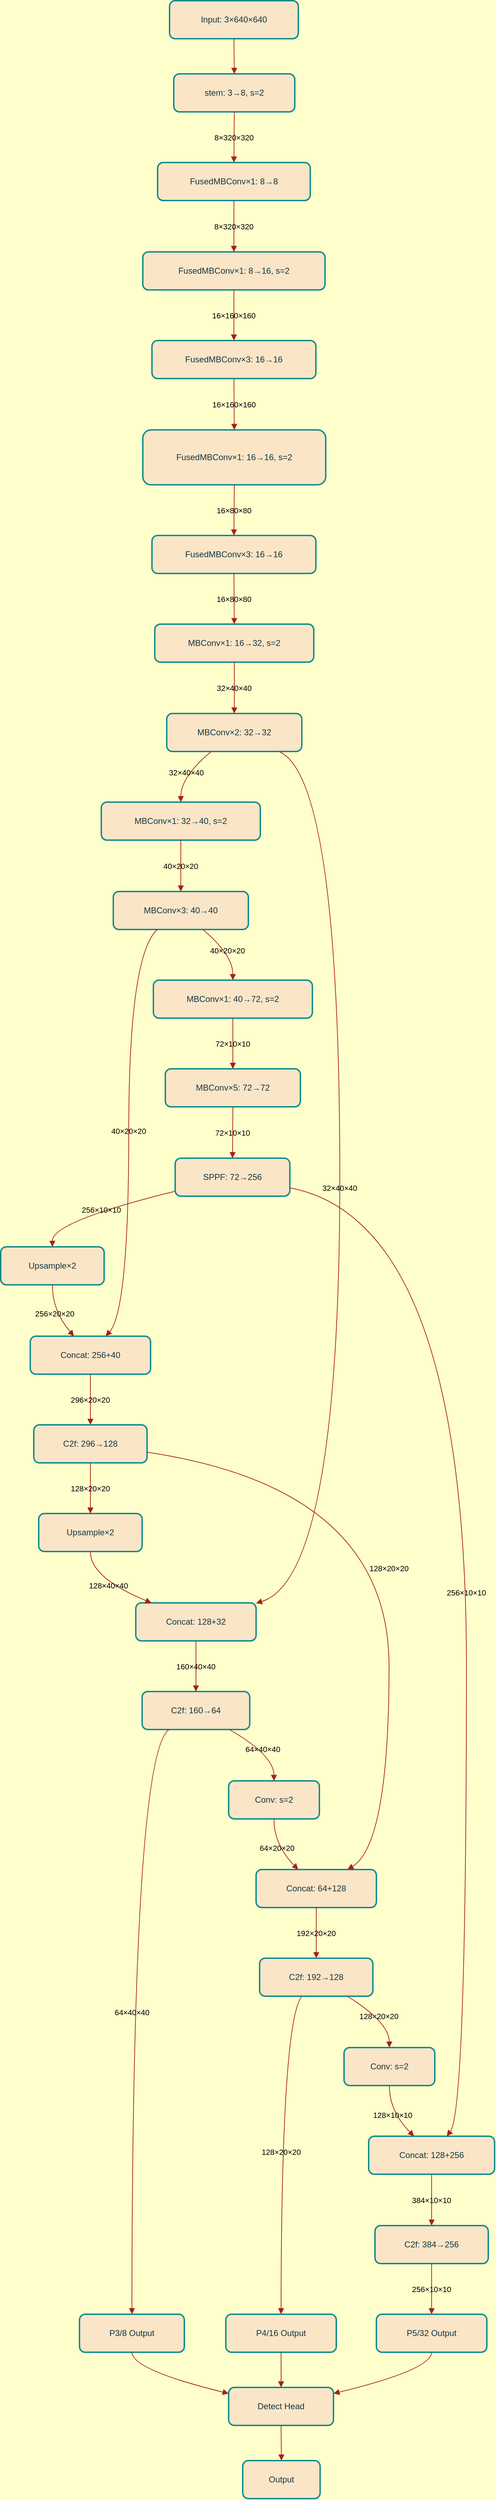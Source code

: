 <mxfile version="26.2.14">
  <diagram name="Page-1" id="52a04d89-c75d-2922-d76d-85b35f80e030">
    <mxGraphModel dx="1723" dy="-2420" grid="0" gridSize="10" guides="0" tooltips="1" connect="1" arrows="1" fold="1" page="1" pageScale="1" pageWidth="1400" pageHeight="850" background="#FFFFCC" math="0" shadow="0">
      <root>
        <mxCell id="0" />
        <mxCell id="1" parent="0" />
        <mxCell id="_GfdGtISQYKUp6_XVA1W-74" value="Input: 3×640×640" style="whiteSpace=wrap;strokeWidth=2;labelBackgroundColor=none;fillColor=#FAE5C7;strokeColor=#0F8B8D;fontColor=#143642;rounded=1;" vertex="1" parent="1">
          <mxGeometry x="290" y="3990" width="183" height="54" as="geometry" />
        </mxCell>
        <mxCell id="_GfdGtISQYKUp6_XVA1W-75" value="stem: 3→8, s=2" style="whiteSpace=wrap;strokeWidth=2;labelBackgroundColor=none;fillColor=#FAE5C7;strokeColor=#0F8B8D;fontColor=#143642;rounded=1;" vertex="1" parent="1">
          <mxGeometry x="296" y="4094" width="172" height="54" as="geometry" />
        </mxCell>
        <mxCell id="_GfdGtISQYKUp6_XVA1W-76" value="FusedMBConv×1: 8→8" style="whiteSpace=wrap;strokeWidth=2;labelBackgroundColor=none;fillColor=#FAE5C7;strokeColor=#0F8B8D;fontColor=#143642;rounded=1;" vertex="1" parent="1">
          <mxGeometry x="273" y="4220" width="217" height="54" as="geometry" />
        </mxCell>
        <mxCell id="_GfdGtISQYKUp6_XVA1W-77" value="FusedMBConv×1: 8→16, s=2" style="whiteSpace=wrap;strokeWidth=2;labelBackgroundColor=none;fillColor=#FAE5C7;strokeColor=#0F8B8D;fontColor=#143642;rounded=1;" vertex="1" parent="1">
          <mxGeometry x="252" y="4347" width="259" height="54" as="geometry" />
        </mxCell>
        <mxCell id="_GfdGtISQYKUp6_XVA1W-78" value="FusedMBConv×3: 16→16" style="whiteSpace=wrap;strokeWidth=2;labelBackgroundColor=none;fillColor=#FAE5C7;strokeColor=#0F8B8D;fontColor=#143642;rounded=1;" vertex="1" parent="1">
          <mxGeometry x="265" y="4473" width="233" height="54" as="geometry" />
        </mxCell>
        <mxCell id="_GfdGtISQYKUp6_XVA1W-79" value="FusedMBConv×1: 16→16, s=2" style="whiteSpace=wrap;strokeWidth=2;labelBackgroundColor=none;fillColor=#FAE5C7;strokeColor=#0F8B8D;fontColor=#143642;rounded=1;" vertex="1" parent="1">
          <mxGeometry x="252" y="4600" width="260" height="78" as="geometry" />
        </mxCell>
        <mxCell id="_GfdGtISQYKUp6_XVA1W-80" value="FusedMBConv×3: 16→16" style="whiteSpace=wrap;strokeWidth=2;labelBackgroundColor=none;fillColor=#FAE5C7;strokeColor=#0F8B8D;fontColor=#143642;rounded=1;" vertex="1" parent="1">
          <mxGeometry x="265" y="4750" width="233" height="54" as="geometry" />
        </mxCell>
        <mxCell id="_GfdGtISQYKUp6_XVA1W-81" value="MBConv×1: 16→32, s=2" style="whiteSpace=wrap;strokeWidth=2;labelBackgroundColor=none;fillColor=#FAE5C7;strokeColor=#0F8B8D;fontColor=#143642;rounded=1;" vertex="1" parent="1">
          <mxGeometry x="269" y="4876" width="226" height="54" as="geometry" />
        </mxCell>
        <mxCell id="_GfdGtISQYKUp6_XVA1W-82" value="MBConv×2: 32→32" style="whiteSpace=wrap;strokeWidth=2;labelBackgroundColor=none;fillColor=#FAE5C7;strokeColor=#0F8B8D;fontColor=#143642;rounded=1;" vertex="1" parent="1">
          <mxGeometry x="286" y="5003" width="192" height="54" as="geometry" />
        </mxCell>
        <mxCell id="_GfdGtISQYKUp6_XVA1W-83" value="MBConv×1: 32→40, s=2" style="whiteSpace=wrap;strokeWidth=2;labelBackgroundColor=none;fillColor=#FAE5C7;strokeColor=#0F8B8D;fontColor=#143642;rounded=1;" vertex="1" parent="1">
          <mxGeometry x="193" y="5129" width="226" height="54" as="geometry" />
        </mxCell>
        <mxCell id="_GfdGtISQYKUp6_XVA1W-84" value="MBConv×3: 40→40" style="whiteSpace=wrap;strokeWidth=2;labelBackgroundColor=none;fillColor=#FAE5C7;strokeColor=#0F8B8D;fontColor=#143642;rounded=1;" vertex="1" parent="1">
          <mxGeometry x="210" y="5256" width="192" height="54" as="geometry" />
        </mxCell>
        <mxCell id="_GfdGtISQYKUp6_XVA1W-85" value="MBConv×1: 40→72, s=2" style="whiteSpace=wrap;strokeWidth=2;labelBackgroundColor=none;fillColor=#FAE5C7;strokeColor=#0F8B8D;fontColor=#143642;rounded=1;" vertex="1" parent="1">
          <mxGeometry x="267" y="5382" width="226" height="54" as="geometry" />
        </mxCell>
        <mxCell id="_GfdGtISQYKUp6_XVA1W-86" value="MBConv×5: 72→72" style="whiteSpace=wrap;strokeWidth=2;labelBackgroundColor=none;fillColor=#FAE5C7;strokeColor=#0F8B8D;fontColor=#143642;rounded=1;" vertex="1" parent="1">
          <mxGeometry x="284" y="5508" width="192" height="54" as="geometry" />
        </mxCell>
        <mxCell id="_GfdGtISQYKUp6_XVA1W-87" value="SPPF: 72→256" style="whiteSpace=wrap;strokeWidth=2;labelBackgroundColor=none;fillColor=#FAE5C7;strokeColor=#0F8B8D;fontColor=#143642;rounded=1;" vertex="1" parent="1">
          <mxGeometry x="298" y="5635" width="163" height="54" as="geometry" />
        </mxCell>
        <mxCell id="_GfdGtISQYKUp6_XVA1W-88" value="Upsample×2" style="whiteSpace=wrap;strokeWidth=2;labelBackgroundColor=none;fillColor=#FAE5C7;strokeColor=#0F8B8D;fontColor=#143642;rounded=1;" vertex="1" parent="1">
          <mxGeometry x="50" y="5761" width="147" height="54" as="geometry" />
        </mxCell>
        <mxCell id="_GfdGtISQYKUp6_XVA1W-89" value="Concat: 256+40" style="whiteSpace=wrap;strokeWidth=2;labelBackgroundColor=none;fillColor=#FAE5C7;strokeColor=#0F8B8D;fontColor=#143642;rounded=1;" vertex="1" parent="1">
          <mxGeometry x="92" y="5888" width="171" height="54" as="geometry" />
        </mxCell>
        <mxCell id="_GfdGtISQYKUp6_XVA1W-90" value="C2f: 296→128" style="whiteSpace=wrap;strokeWidth=2;labelBackgroundColor=none;fillColor=#FAE5C7;strokeColor=#0F8B8D;fontColor=#143642;rounded=1;" vertex="1" parent="1">
          <mxGeometry x="97" y="6014" width="161" height="54" as="geometry" />
        </mxCell>
        <mxCell id="_GfdGtISQYKUp6_XVA1W-91" value="Upsample×2" style="whiteSpace=wrap;strokeWidth=2;labelBackgroundColor=none;fillColor=#FAE5C7;strokeColor=#0F8B8D;fontColor=#143642;rounded=1;" vertex="1" parent="1">
          <mxGeometry x="104" y="6140" width="147" height="54" as="geometry" />
        </mxCell>
        <mxCell id="_GfdGtISQYKUp6_XVA1W-92" value="Concat: 128+32" style="whiteSpace=wrap;strokeWidth=2;labelBackgroundColor=none;fillColor=#FAE5C7;strokeColor=#0F8B8D;fontColor=#143642;rounded=1;" vertex="1" parent="1">
          <mxGeometry x="242" y="6267" width="171" height="54" as="geometry" />
        </mxCell>
        <mxCell id="_GfdGtISQYKUp6_XVA1W-93" value="C2f: 160→64" style="whiteSpace=wrap;strokeWidth=2;labelBackgroundColor=none;fillColor=#FAE5C7;strokeColor=#0F8B8D;fontColor=#143642;rounded=1;" vertex="1" parent="1">
          <mxGeometry x="251" y="6393" width="153" height="54" as="geometry" />
        </mxCell>
        <mxCell id="_GfdGtISQYKUp6_XVA1W-94" value="P3/8 Output" style="whiteSpace=wrap;strokeWidth=2;labelBackgroundColor=none;fillColor=#FAE5C7;strokeColor=#0F8B8D;fontColor=#143642;rounded=1;" vertex="1" parent="1">
          <mxGeometry x="162" y="7278" width="149" height="54" as="geometry" />
        </mxCell>
        <mxCell id="_GfdGtISQYKUp6_XVA1W-95" value="Conv: s=2" style="whiteSpace=wrap;strokeWidth=2;labelBackgroundColor=none;fillColor=#FAE5C7;strokeColor=#0F8B8D;fontColor=#143642;rounded=1;" vertex="1" parent="1">
          <mxGeometry x="374" y="6520" width="129" height="54" as="geometry" />
        </mxCell>
        <mxCell id="_GfdGtISQYKUp6_XVA1W-96" value="Concat: 64+128" style="whiteSpace=wrap;strokeWidth=2;labelBackgroundColor=none;fillColor=#FAE5C7;strokeColor=#0F8B8D;fontColor=#143642;rounded=1;" vertex="1" parent="1">
          <mxGeometry x="413" y="6646" width="171" height="54" as="geometry" />
        </mxCell>
        <mxCell id="_GfdGtISQYKUp6_XVA1W-97" value="C2f: 192→128" style="whiteSpace=wrap;strokeWidth=2;labelBackgroundColor=none;fillColor=#FAE5C7;strokeColor=#0F8B8D;fontColor=#143642;rounded=1;" vertex="1" parent="1">
          <mxGeometry x="418" y="6772" width="161" height="54" as="geometry" />
        </mxCell>
        <mxCell id="_GfdGtISQYKUp6_XVA1W-98" value="P4/16 Output" style="whiteSpace=wrap;strokeWidth=2;labelBackgroundColor=none;fillColor=#FAE5C7;strokeColor=#0F8B8D;fontColor=#143642;rounded=1;" vertex="1" parent="1">
          <mxGeometry x="370" y="7278" width="157" height="54" as="geometry" />
        </mxCell>
        <mxCell id="_GfdGtISQYKUp6_XVA1W-99" value="Conv: s=2" style="whiteSpace=wrap;strokeWidth=2;labelBackgroundColor=none;fillColor=#FAE5C7;strokeColor=#0F8B8D;fontColor=#143642;rounded=1;" vertex="1" parent="1">
          <mxGeometry x="538" y="6899" width="129" height="54" as="geometry" />
        </mxCell>
        <mxCell id="_GfdGtISQYKUp6_XVA1W-100" value="Concat: 128+256" style="whiteSpace=wrap;strokeWidth=2;labelBackgroundColor=none;fillColor=#FAE5C7;strokeColor=#0F8B8D;fontColor=#143642;rounded=1;" vertex="1" parent="1">
          <mxGeometry x="573" y="7025" width="179" height="54" as="geometry" />
        </mxCell>
        <mxCell id="_GfdGtISQYKUp6_XVA1W-101" value="C2f: 384→256" style="whiteSpace=wrap;strokeWidth=2;labelBackgroundColor=none;fillColor=#FAE5C7;strokeColor=#0F8B8D;fontColor=#143642;rounded=1;" vertex="1" parent="1">
          <mxGeometry x="582" y="7152" width="161" height="54" as="geometry" />
        </mxCell>
        <mxCell id="_GfdGtISQYKUp6_XVA1W-102" value="P5/32 Output" style="whiteSpace=wrap;strokeWidth=2;labelBackgroundColor=none;fillColor=#FAE5C7;strokeColor=#0F8B8D;fontColor=#143642;rounded=1;" vertex="1" parent="1">
          <mxGeometry x="584" y="7278" width="157" height="54" as="geometry" />
        </mxCell>
        <mxCell id="_GfdGtISQYKUp6_XVA1W-103" value="Detect Head" style="whiteSpace=wrap;strokeWidth=2;labelBackgroundColor=none;fillColor=#FAE5C7;strokeColor=#0F8B8D;fontColor=#143642;rounded=1;" vertex="1" parent="1">
          <mxGeometry x="374" y="7382" width="149" height="54" as="geometry" />
        </mxCell>
        <mxCell id="_GfdGtISQYKUp6_XVA1W-104" value="Output" style="whiteSpace=wrap;strokeWidth=2;labelBackgroundColor=none;fillColor=#FAE5C7;strokeColor=#0F8B8D;fontColor=#143642;rounded=1;" vertex="1" parent="1">
          <mxGeometry x="394" y="7486" width="110" height="54" as="geometry" />
        </mxCell>
        <mxCell id="_GfdGtISQYKUp6_XVA1W-105" value="" style="curved=1;startArrow=none;endArrow=block;exitX=0.5;exitY=1;entryX=0.5;entryY=0;rounded=1;labelBackgroundColor=none;strokeColor=#A8201A;fontColor=default;" edge="1" parent="1" source="_GfdGtISQYKUp6_XVA1W-74" target="_GfdGtISQYKUp6_XVA1W-75">
          <mxGeometry relative="1" as="geometry">
            <Array as="points" />
          </mxGeometry>
        </mxCell>
        <mxCell id="_GfdGtISQYKUp6_XVA1W-106" value="8×320×320" style="curved=1;startArrow=none;endArrow=block;exitX=0.5;exitY=1;entryX=0.5;entryY=0.01;rounded=1;labelBackgroundColor=none;strokeColor=#A8201A;fontColor=default;" edge="1" parent="1" source="_GfdGtISQYKUp6_XVA1W-75" target="_GfdGtISQYKUp6_XVA1W-76">
          <mxGeometry relative="1" as="geometry">
            <Array as="points" />
          </mxGeometry>
        </mxCell>
        <mxCell id="_GfdGtISQYKUp6_XVA1W-107" value="8×320×320" style="curved=1;startArrow=none;endArrow=block;exitX=0.5;exitY=1.01;entryX=0.5;entryY=0;rounded=1;labelBackgroundColor=none;strokeColor=#A8201A;fontColor=default;" edge="1" parent="1" source="_GfdGtISQYKUp6_XVA1W-76" target="_GfdGtISQYKUp6_XVA1W-77">
          <mxGeometry relative="1" as="geometry">
            <Array as="points" />
          </mxGeometry>
        </mxCell>
        <mxCell id="_GfdGtISQYKUp6_XVA1W-108" value="16×160×160" style="curved=1;startArrow=none;endArrow=block;exitX=0.5;exitY=1;entryX=0.5;entryY=0;rounded=1;labelBackgroundColor=none;strokeColor=#A8201A;fontColor=default;" edge="1" parent="1" source="_GfdGtISQYKUp6_XVA1W-77" target="_GfdGtISQYKUp6_XVA1W-78">
          <mxGeometry relative="1" as="geometry">
            <Array as="points" />
          </mxGeometry>
        </mxCell>
        <mxCell id="_GfdGtISQYKUp6_XVA1W-109" value="16×160×160" style="curved=1;startArrow=none;endArrow=block;exitX=0.5;exitY=1;entryX=0.5;entryY=-0.01;rounded=1;labelBackgroundColor=none;strokeColor=#A8201A;fontColor=default;" edge="1" parent="1" source="_GfdGtISQYKUp6_XVA1W-78" target="_GfdGtISQYKUp6_XVA1W-79">
          <mxGeometry relative="1" as="geometry">
            <Array as="points" />
          </mxGeometry>
        </mxCell>
        <mxCell id="_GfdGtISQYKUp6_XVA1W-110" value="16×80×80" style="curved=1;startArrow=none;endArrow=block;exitX=0.5;exitY=0.99;entryX=0.5;entryY=0;rounded=1;labelBackgroundColor=none;strokeColor=#A8201A;fontColor=default;" edge="1" parent="1" source="_GfdGtISQYKUp6_XVA1W-79" target="_GfdGtISQYKUp6_XVA1W-80">
          <mxGeometry relative="1" as="geometry">
            <Array as="points" />
          </mxGeometry>
        </mxCell>
        <mxCell id="_GfdGtISQYKUp6_XVA1W-111" value="16×80×80" style="curved=1;startArrow=none;endArrow=block;exitX=0.5;exitY=1;entryX=0.5;entryY=0.01;rounded=1;labelBackgroundColor=none;strokeColor=#A8201A;fontColor=default;" edge="1" parent="1" source="_GfdGtISQYKUp6_XVA1W-80" target="_GfdGtISQYKUp6_XVA1W-81">
          <mxGeometry relative="1" as="geometry">
            <Array as="points" />
          </mxGeometry>
        </mxCell>
        <mxCell id="_GfdGtISQYKUp6_XVA1W-112" value="32×40×40" style="curved=1;startArrow=none;endArrow=block;exitX=0.5;exitY=1.01;entryX=0.5;entryY=0;rounded=1;labelBackgroundColor=none;strokeColor=#A8201A;fontColor=default;" edge="1" parent="1" source="_GfdGtISQYKUp6_XVA1W-81" target="_GfdGtISQYKUp6_XVA1W-82">
          <mxGeometry relative="1" as="geometry">
            <Array as="points" />
          </mxGeometry>
        </mxCell>
        <mxCell id="_GfdGtISQYKUp6_XVA1W-113" value="32×40×40" style="curved=1;startArrow=none;endArrow=block;exitX=0.33;exitY=1;entryX=0.5;entryY=0;rounded=1;labelBackgroundColor=none;strokeColor=#A8201A;fontColor=default;" edge="1" parent="1" source="_GfdGtISQYKUp6_XVA1W-82" target="_GfdGtISQYKUp6_XVA1W-83">
          <mxGeometry relative="1" as="geometry">
            <Array as="points">
              <mxPoint x="306" y="5093" />
            </Array>
          </mxGeometry>
        </mxCell>
        <mxCell id="_GfdGtISQYKUp6_XVA1W-114" value="40×20×20" style="curved=1;startArrow=none;endArrow=block;exitX=0.5;exitY=1;entryX=0.5;entryY=-0.01;rounded=1;labelBackgroundColor=none;strokeColor=#A8201A;fontColor=default;" edge="1" parent="1" source="_GfdGtISQYKUp6_XVA1W-83" target="_GfdGtISQYKUp6_XVA1W-84">
          <mxGeometry relative="1" as="geometry">
            <Array as="points" />
          </mxGeometry>
        </mxCell>
        <mxCell id="_GfdGtISQYKUp6_XVA1W-115" value="40×20×20" style="curved=1;startArrow=none;endArrow=block;exitX=0.66;exitY=0.99;entryX=0.5;entryY=0;rounded=1;labelBackgroundColor=none;strokeColor=#A8201A;fontColor=default;" edge="1" parent="1" source="_GfdGtISQYKUp6_XVA1W-84" target="_GfdGtISQYKUp6_XVA1W-85">
          <mxGeometry relative="1" as="geometry">
            <Array as="points">
              <mxPoint x="380" y="5346" />
            </Array>
          </mxGeometry>
        </mxCell>
        <mxCell id="_GfdGtISQYKUp6_XVA1W-116" value="72×10×10" style="curved=1;startArrow=none;endArrow=block;exitX=0.5;exitY=1;entryX=0.5;entryY=0.01;rounded=1;labelBackgroundColor=none;strokeColor=#A8201A;fontColor=default;" edge="1" parent="1" source="_GfdGtISQYKUp6_XVA1W-85" target="_GfdGtISQYKUp6_XVA1W-86">
          <mxGeometry relative="1" as="geometry">
            <Array as="points" />
          </mxGeometry>
        </mxCell>
        <mxCell id="_GfdGtISQYKUp6_XVA1W-117" value="72×10×10" style="curved=1;startArrow=none;endArrow=block;exitX=0.5;exitY=1.01;entryX=0.5;entryY=0;rounded=1;labelBackgroundColor=none;strokeColor=#A8201A;fontColor=default;" edge="1" parent="1" source="_GfdGtISQYKUp6_XVA1W-86" target="_GfdGtISQYKUp6_XVA1W-87">
          <mxGeometry relative="1" as="geometry">
            <Array as="points" />
          </mxGeometry>
        </mxCell>
        <mxCell id="_GfdGtISQYKUp6_XVA1W-118" value="256×10×10" style="curved=1;startArrow=none;endArrow=block;exitX=0;exitY=0.87;entryX=0.5;entryY=0;rounded=1;labelBackgroundColor=none;strokeColor=#A8201A;fontColor=default;" edge="1" parent="1" source="_GfdGtISQYKUp6_XVA1W-87" target="_GfdGtISQYKUp6_XVA1W-88">
          <mxGeometry relative="1" as="geometry">
            <Array as="points">
              <mxPoint x="123" y="5725" />
            </Array>
          </mxGeometry>
        </mxCell>
        <mxCell id="_GfdGtISQYKUp6_XVA1W-119" value="256×20×20" style="curved=1;startArrow=none;endArrow=block;exitX=0.5;exitY=1;entryX=0.36;entryY=-0.01;rounded=1;labelBackgroundColor=none;strokeColor=#A8201A;fontColor=default;" edge="1" parent="1" source="_GfdGtISQYKUp6_XVA1W-88" target="_GfdGtISQYKUp6_XVA1W-89">
          <mxGeometry relative="1" as="geometry">
            <Array as="points">
              <mxPoint x="123" y="5851" />
            </Array>
          </mxGeometry>
        </mxCell>
        <mxCell id="_GfdGtISQYKUp6_XVA1W-120" value="40×20×20" style="curved=1;startArrow=none;endArrow=block;exitX=0.33;exitY=0.99;entryX=0.63;entryY=-0.01;rounded=1;labelBackgroundColor=none;strokeColor=#A8201A;fontColor=default;" edge="1" parent="1" source="_GfdGtISQYKUp6_XVA1W-84" target="_GfdGtISQYKUp6_XVA1W-89">
          <mxGeometry relative="1" as="geometry">
            <Array as="points">
              <mxPoint x="232" y="5346" />
              <mxPoint x="232" y="5851" />
            </Array>
          </mxGeometry>
        </mxCell>
        <mxCell id="_GfdGtISQYKUp6_XVA1W-121" value="296×20×20" style="curved=1;startArrow=none;endArrow=block;exitX=0.5;exitY=0.99;entryX=0.5;entryY=0;rounded=1;labelBackgroundColor=none;strokeColor=#A8201A;fontColor=default;" edge="1" parent="1" source="_GfdGtISQYKUp6_XVA1W-89" target="_GfdGtISQYKUp6_XVA1W-90">
          <mxGeometry relative="1" as="geometry">
            <Array as="points" />
          </mxGeometry>
        </mxCell>
        <mxCell id="_GfdGtISQYKUp6_XVA1W-122" value="128×20×20" style="curved=1;startArrow=none;endArrow=block;exitX=0.5;exitY=1;entryX=0.5;entryY=0.01;rounded=1;labelBackgroundColor=none;strokeColor=#A8201A;fontColor=default;" edge="1" parent="1" source="_GfdGtISQYKUp6_XVA1W-90" target="_GfdGtISQYKUp6_XVA1W-91">
          <mxGeometry relative="1" as="geometry">
            <Array as="points" />
          </mxGeometry>
        </mxCell>
        <mxCell id="_GfdGtISQYKUp6_XVA1W-123" value="128×40×40" style="curved=1;startArrow=none;endArrow=block;exitX=0.5;exitY=1.01;entryX=0.13;entryY=0;rounded=1;labelBackgroundColor=none;strokeColor=#A8201A;fontColor=default;" edge="1" parent="1" source="_GfdGtISQYKUp6_XVA1W-91" target="_GfdGtISQYKUp6_XVA1W-92">
          <mxGeometry relative="1" as="geometry">
            <Array as="points">
              <mxPoint x="177" y="6231" />
            </Array>
          </mxGeometry>
        </mxCell>
        <mxCell id="_GfdGtISQYKUp6_XVA1W-124" value="32×40×40" style="curved=1;startArrow=none;endArrow=block;exitX=0.83;exitY=1;entryX=1;entryY=0.01;rounded=1;labelBackgroundColor=none;strokeColor=#A8201A;fontColor=default;" edge="1" parent="1" source="_GfdGtISQYKUp6_XVA1W-82" target="_GfdGtISQYKUp6_XVA1W-92">
          <mxGeometry relative="1" as="geometry">
            <Array as="points">
              <mxPoint x="532" y="5093" />
              <mxPoint x="532" y="6231" />
            </Array>
          </mxGeometry>
        </mxCell>
        <mxCell id="_GfdGtISQYKUp6_XVA1W-125" value="160×40×40" style="curved=1;startArrow=none;endArrow=block;exitX=0.5;exitY=1;entryX=0.5;entryY=0;rounded=1;labelBackgroundColor=none;strokeColor=#A8201A;fontColor=default;" edge="1" parent="1" source="_GfdGtISQYKUp6_XVA1W-92" target="_GfdGtISQYKUp6_XVA1W-93">
          <mxGeometry relative="1" as="geometry">
            <Array as="points" />
          </mxGeometry>
        </mxCell>
        <mxCell id="_GfdGtISQYKUp6_XVA1W-126" value="64×40×40" style="curved=1;startArrow=none;endArrow=block;exitX=0.25;exitY=1;entryX=0.5;entryY=0;rounded=1;labelBackgroundColor=none;strokeColor=#A8201A;fontColor=default;" edge="1" parent="1" source="_GfdGtISQYKUp6_XVA1W-93" target="_GfdGtISQYKUp6_XVA1W-94">
          <mxGeometry relative="1" as="geometry">
            <Array as="points">
              <mxPoint x="237" y="6483" />
            </Array>
          </mxGeometry>
        </mxCell>
        <mxCell id="_GfdGtISQYKUp6_XVA1W-127" value="64×40×40" style="curved=1;startArrow=none;endArrow=block;exitX=0.81;exitY=1;entryX=0.5;entryY=-0.01;rounded=1;labelBackgroundColor=none;strokeColor=#A8201A;fontColor=default;" edge="1" parent="1" source="_GfdGtISQYKUp6_XVA1W-93" target="_GfdGtISQYKUp6_XVA1W-95">
          <mxGeometry relative="1" as="geometry">
            <Array as="points">
              <mxPoint x="438" y="6483" />
            </Array>
          </mxGeometry>
        </mxCell>
        <mxCell id="_GfdGtISQYKUp6_XVA1W-128" value="64×20×20" style="curved=1;startArrow=none;endArrow=block;exitX=0.5;exitY=0.99;entryX=0.35;entryY=0;rounded=1;labelBackgroundColor=none;strokeColor=#A8201A;fontColor=default;" edge="1" parent="1" source="_GfdGtISQYKUp6_XVA1W-95" target="_GfdGtISQYKUp6_XVA1W-96">
          <mxGeometry relative="1" as="geometry">
            <Array as="points">
              <mxPoint x="438" y="6610" />
            </Array>
          </mxGeometry>
        </mxCell>
        <mxCell id="_GfdGtISQYKUp6_XVA1W-129" value="128×20×20" style="curved=1;startArrow=none;endArrow=block;exitX=1;exitY=0.72;entryX=0.76;entryY=0;rounded=1;labelBackgroundColor=none;strokeColor=#A8201A;fontColor=default;" edge="1" parent="1" source="_GfdGtISQYKUp6_XVA1W-90" target="_GfdGtISQYKUp6_XVA1W-96">
          <mxGeometry relative="1" as="geometry">
            <Array as="points">
              <mxPoint x="602" y="6104" />
              <mxPoint x="602" y="6610" />
            </Array>
          </mxGeometry>
        </mxCell>
        <mxCell id="_GfdGtISQYKUp6_XVA1W-130" value="192×20×20" style="curved=1;startArrow=none;endArrow=block;exitX=0.5;exitY=1;entryX=0.5;entryY=0.01;rounded=1;labelBackgroundColor=none;strokeColor=#A8201A;fontColor=default;" edge="1" parent="1" source="_GfdGtISQYKUp6_XVA1W-96" target="_GfdGtISQYKUp6_XVA1W-97">
          <mxGeometry relative="1" as="geometry">
            <Array as="points" />
          </mxGeometry>
        </mxCell>
        <mxCell id="_GfdGtISQYKUp6_XVA1W-131" value="128×20×20" style="curved=1;startArrow=none;endArrow=block;exitX=0.37;exitY=1.01;entryX=0.5;entryY=0;rounded=1;labelBackgroundColor=none;strokeColor=#A8201A;fontColor=default;" edge="1" parent="1" source="_GfdGtISQYKUp6_XVA1W-97" target="_GfdGtISQYKUp6_XVA1W-98">
          <mxGeometry relative="1" as="geometry">
            <Array as="points">
              <mxPoint x="449" y="6863" />
            </Array>
          </mxGeometry>
        </mxCell>
        <mxCell id="_GfdGtISQYKUp6_XVA1W-132" value="128×20×20" style="curved=1;startArrow=none;endArrow=block;exitX=0.78;exitY=1.01;entryX=0.5;entryY=0;rounded=1;labelBackgroundColor=none;strokeColor=#A8201A;fontColor=default;" edge="1" parent="1" source="_GfdGtISQYKUp6_XVA1W-97" target="_GfdGtISQYKUp6_XVA1W-99">
          <mxGeometry relative="1" as="geometry">
            <Array as="points">
              <mxPoint x="602" y="6863" />
            </Array>
          </mxGeometry>
        </mxCell>
        <mxCell id="_GfdGtISQYKUp6_XVA1W-133" value="128×10×10" style="curved=1;startArrow=none;endArrow=block;exitX=0.5;exitY=1;entryX=0.36;entryY=0;rounded=1;labelBackgroundColor=none;strokeColor=#A8201A;fontColor=default;" edge="1" parent="1" source="_GfdGtISQYKUp6_XVA1W-99" target="_GfdGtISQYKUp6_XVA1W-100">
          <mxGeometry relative="1" as="geometry">
            <Array as="points">
              <mxPoint x="602" y="6989" />
            </Array>
          </mxGeometry>
        </mxCell>
        <mxCell id="_GfdGtISQYKUp6_XVA1W-134" value="256×10×10" style="curved=1;startArrow=none;endArrow=block;exitX=1;exitY=0.78;entryX=0.62;entryY=0;rounded=1;labelBackgroundColor=none;strokeColor=#A8201A;fontColor=default;" edge="1" parent="1" source="_GfdGtISQYKUp6_XVA1W-87" target="_GfdGtISQYKUp6_XVA1W-100">
          <mxGeometry relative="1" as="geometry">
            <Array as="points">
              <mxPoint x="712" y="5725" />
              <mxPoint x="712" y="6989" />
            </Array>
          </mxGeometry>
        </mxCell>
        <mxCell id="_GfdGtISQYKUp6_XVA1W-135" value="384×10×10" style="curved=1;startArrow=none;endArrow=block;exitX=0.5;exitY=1;entryX=0.5;entryY=-0.01;rounded=1;labelBackgroundColor=none;strokeColor=#A8201A;fontColor=default;" edge="1" parent="1" source="_GfdGtISQYKUp6_XVA1W-100" target="_GfdGtISQYKUp6_XVA1W-101">
          <mxGeometry relative="1" as="geometry">
            <Array as="points" />
          </mxGeometry>
        </mxCell>
        <mxCell id="_GfdGtISQYKUp6_XVA1W-136" value="256×10×10" style="curved=1;startArrow=none;endArrow=block;exitX=0.5;exitY=0.99;entryX=0.5;entryY=0;rounded=1;labelBackgroundColor=none;strokeColor=#A8201A;fontColor=default;" edge="1" parent="1" source="_GfdGtISQYKUp6_XVA1W-101" target="_GfdGtISQYKUp6_XVA1W-102">
          <mxGeometry relative="1" as="geometry">
            <Array as="points" />
          </mxGeometry>
        </mxCell>
        <mxCell id="_GfdGtISQYKUp6_XVA1W-137" value="" style="curved=1;startArrow=none;endArrow=block;exitX=0.5;exitY=1;entryX=0;entryY=0.16;rounded=1;labelBackgroundColor=none;strokeColor=#A8201A;fontColor=default;" edge="1" parent="1" source="_GfdGtISQYKUp6_XVA1W-94" target="_GfdGtISQYKUp6_XVA1W-103">
          <mxGeometry relative="1" as="geometry">
            <Array as="points">
              <mxPoint x="237" y="7357" />
            </Array>
          </mxGeometry>
        </mxCell>
        <mxCell id="_GfdGtISQYKUp6_XVA1W-138" value="" style="curved=1;startArrow=none;endArrow=block;exitX=0.5;exitY=1;entryX=0.5;entryY=0;rounded=1;labelBackgroundColor=none;strokeColor=#A8201A;fontColor=default;" edge="1" parent="1" source="_GfdGtISQYKUp6_XVA1W-98" target="_GfdGtISQYKUp6_XVA1W-103">
          <mxGeometry relative="1" as="geometry">
            <Array as="points" />
          </mxGeometry>
        </mxCell>
        <mxCell id="_GfdGtISQYKUp6_XVA1W-139" value="" style="curved=1;startArrow=none;endArrow=block;exitX=0.5;exitY=1;entryX=1;entryY=0.16;rounded=1;labelBackgroundColor=none;strokeColor=#A8201A;fontColor=default;" edge="1" parent="1" source="_GfdGtISQYKUp6_XVA1W-102" target="_GfdGtISQYKUp6_XVA1W-103">
          <mxGeometry relative="1" as="geometry">
            <Array as="points">
              <mxPoint x="662" y="7357" />
            </Array>
          </mxGeometry>
        </mxCell>
        <mxCell id="_GfdGtISQYKUp6_XVA1W-140" value="" style="curved=1;startArrow=none;endArrow=block;exitX=0.5;exitY=1;entryX=0.5;entryY=0;rounded=1;labelBackgroundColor=none;strokeColor=#A8201A;fontColor=default;" edge="1" parent="1" source="_GfdGtISQYKUp6_XVA1W-103" target="_GfdGtISQYKUp6_XVA1W-104">
          <mxGeometry relative="1" as="geometry">
            <Array as="points" />
          </mxGeometry>
        </mxCell>
      </root>
    </mxGraphModel>
  </diagram>
</mxfile>
